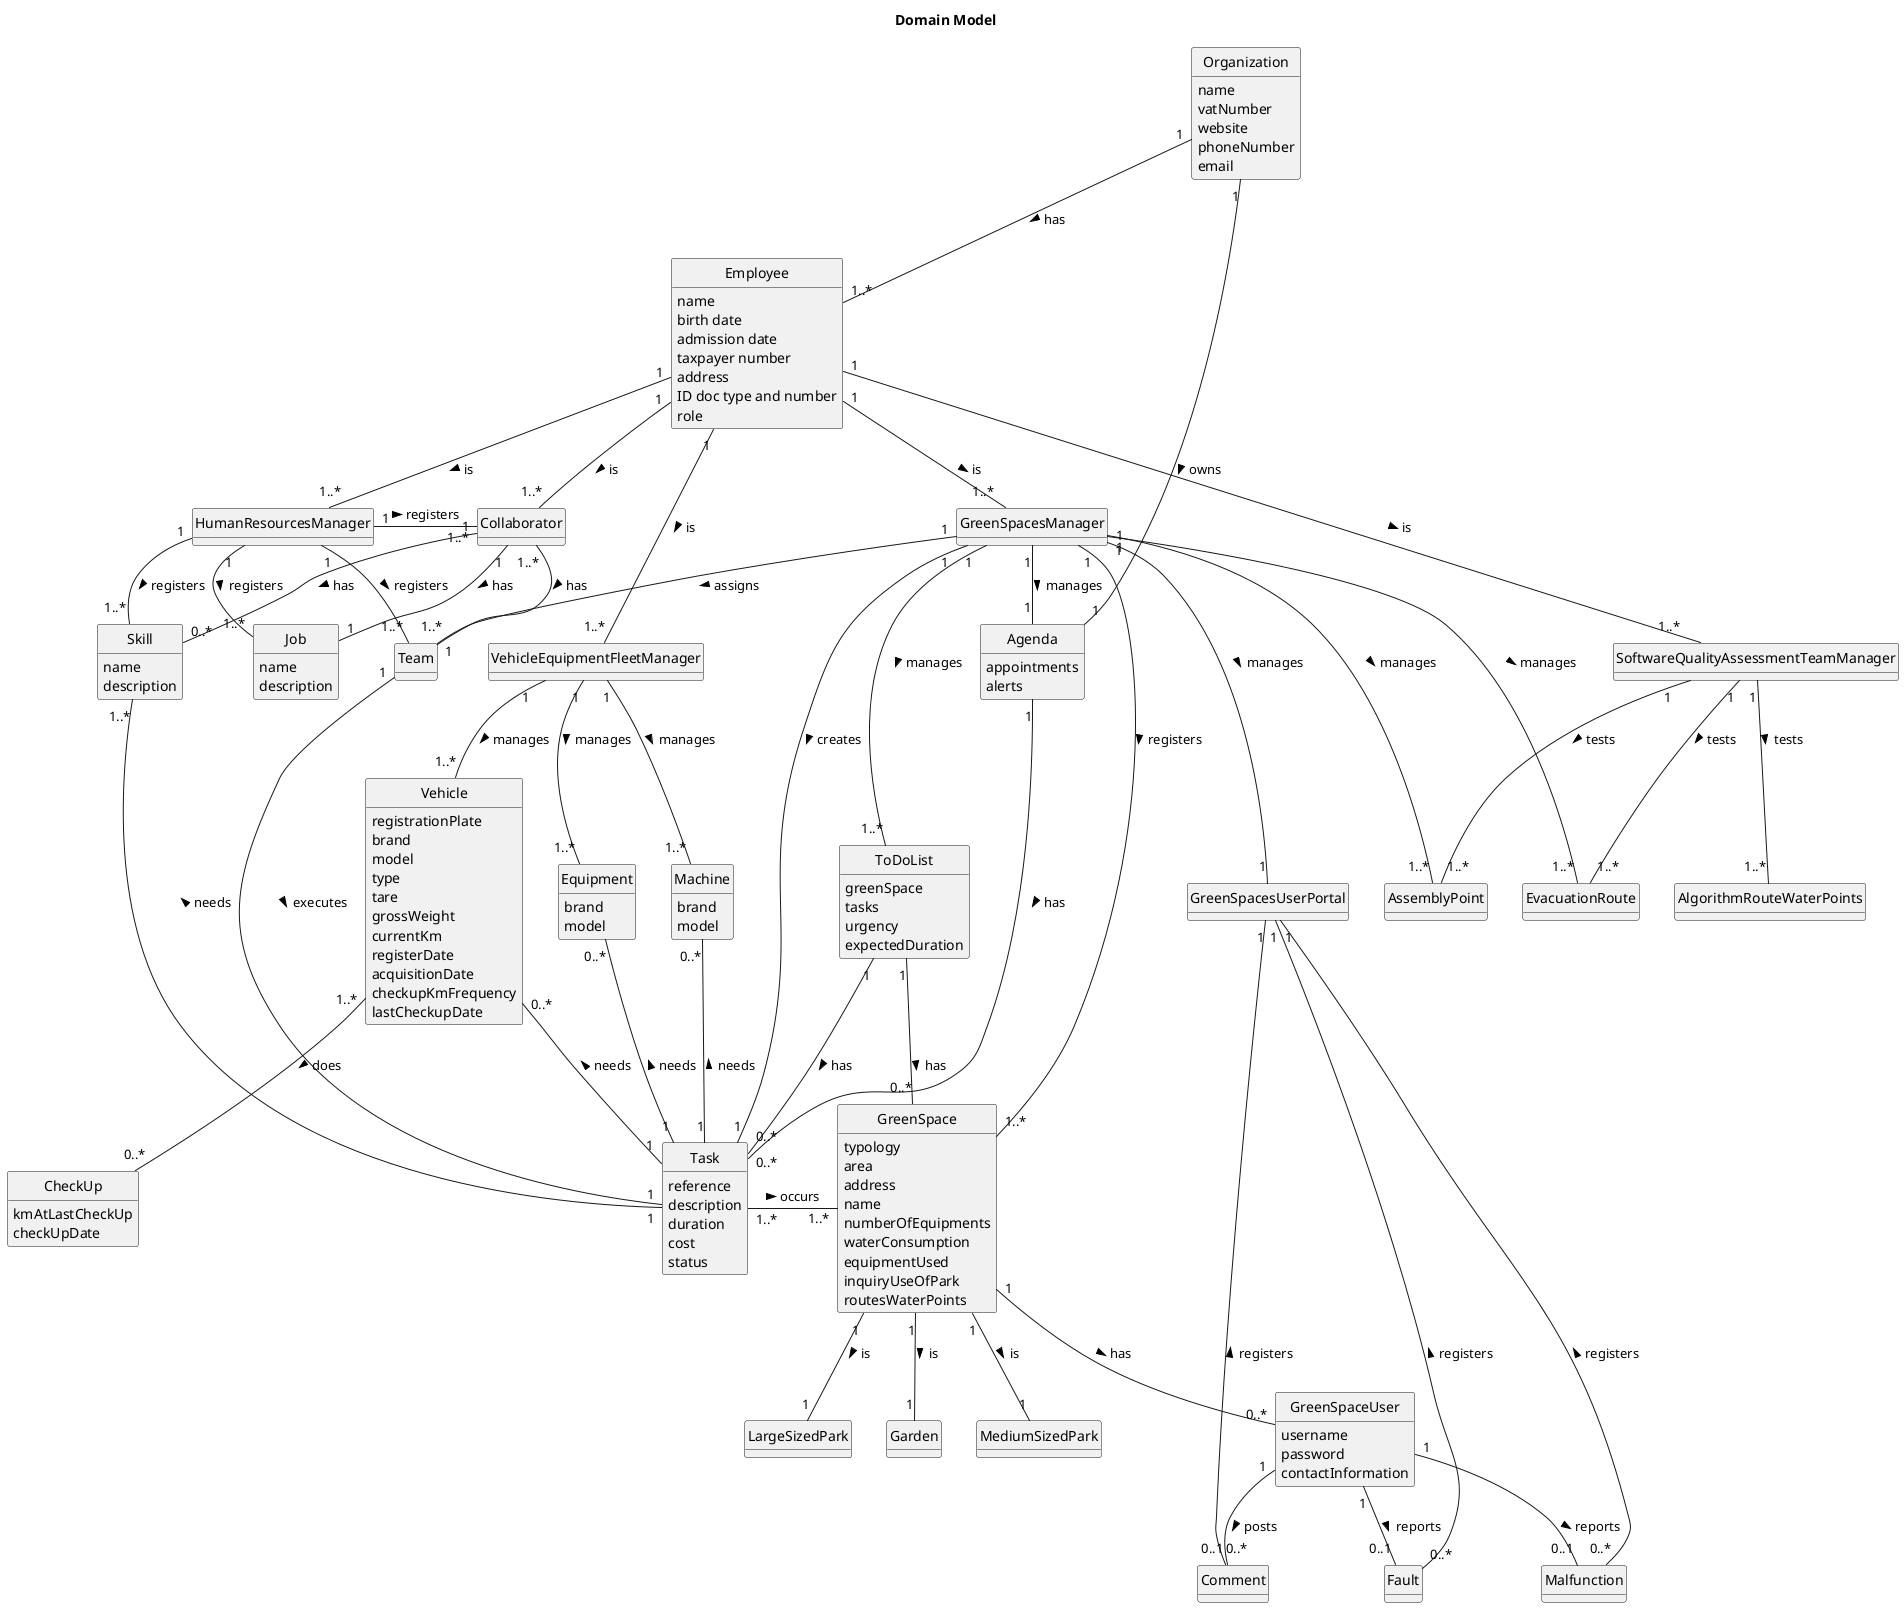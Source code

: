 @startuml
skinparam monochrome true
skinparam packageStyle rectangle
skinparam shadowing false
skinparam classAttributeIconSize 0
'skinparam linetype ortho
'left to right direction
hide circle
hide methods

title Domain Model

class Organization {
    name
    vatNumber
    website
    phoneNumber
    email
}
class Employee {
    name
    birth date
    contact (email/phone)
    admission date
    taxpayer number
    address
    ID doc type and number
    role
}
class Agenda {
    appointments
    alerts
}
class ToDoList{
    greenSpace
    tasks
    urgency
    expectedDuration
}
class Task {
    reference
    description
    duration
    cost
    status
}
class GreenSpace {
    typology
    area
    address
    name
    numberOfEquipments
    waterConsumption
    equipmentUsed
    inquiryUseOfPark
    routesWaterPoints
}
class GreenSpaceUser {
    username
    password
    contactInformation
}
class HumanResourcesManager{
}
class VehicleEquipmentFleetManager{
}
class GreenSpacesManager{

}
class SoftwareQualityAssessmentTeamManager{

}
class Collaborator{
}
class Team{
}
class Job{
    name
    description
}
class Skill{
    name
    description
}
class Vehicle{
    registrationPlate
    brand
    model
    type
    tare
    grossWeight
    currentKm
    registerDate
    acquisitionDate
    checkupKmFrequency
    lastCheckupDate
}

class CheckUp{
    kmAtLastCheckUp
    checkUpDate
}

class Equipment{
    brand
    model

}
class Machine{
    brand
    model
}
class GreenSpacesUserPortal{
}
class Comment{
}
class Fault{
}
class Malfunction{
}
class Garden{
}
class MediumSizedPark{
}
class LargeSizedPark{
}

Organization "1" -- "1" Agenda : owns >
Organization "1" -- "1..*" Employee : has >
Employee "1" -- "1..*" HumanResourcesManager : is >
Employee "1" -- "1..*" VehicleEquipmentFleetManager : is >
Employee "1" -- "1..*" GreenSpacesManager : is >
Employee "1" -- "1..*" SoftwareQualityAssessmentTeamManager : is >
Employee "1" -- "1..*" Collaborator : is >
Task "1..*" - "1..*" GreenSpace: occurs >
GreenSpace -[hidden]-> Task
HumanResourcesManager "1" -- "1..*" Team : registers >
HumanResourcesManager "1" - "1..*" Collaborator : registers >
HumanResourcesManager "1" -- "1..*" Job : registers >
HumanResourcesManager "1" -- "1..*" Skill : registers >
VehicleEquipmentFleetManager "1" -- "1..*" Vehicle : manages >
VehicleEquipmentFleetManager "1" -- "1..*" Equipment : manages >
VehicleEquipmentFleetManager "1" -- "1..*" Machine : manages >
GreenSpacesManager "1" -- "1..*" GreenSpace : registers >
GreenSpacesManager "1" --- "1" Task : creates >
GreenSpacesManager "1" --- "1" GreenSpacesUserPortal : manages >
GreenSpacesManager "1" --- "1..*" AssemblyPoint : manages >
GreenSpacesManager "1" --- "1..*" EvacuationRoute : manages >
GreenSpacesManager "1" --- "1..*" ToDoList : manages >
Collaborator "1" -- "1" Job : has >
Collaborator "1" -- "0..*" Skill : has >
Collaborator "1..*" -- "1" Team : has >
Skill "1..*" -- "1" Task : needs <
SoftwareQualityAssessmentTeamManager "1" -- "1..*" AlgorithmRouteWaterPoints : tests >
SoftwareQualityAssessmentTeamManager "1" -- "1..*" EvacuationRoute : tests >
SoftwareQualityAssessmentTeamManager "1" -- "1..*" AssemblyPoint : tests >
GreenSpacesUserPortal "1" --- "0..*" Comment : registers <
GreenSpacesUserPortal "1" --- "0..*" Fault : registers <
GreenSpacesUserPortal "1" ---- "0..*" Malfunction : registers <
GreenSpaceUser "1" -- "0..1" Comment : posts >
Comment -[hidden]-> GreenSpaceUser
GreenSpaceUser "1" -- "0..1" Fault : reports >
Fault -[hidden]-> GreenSpaceUser
GreenSpaceUser "1" -- "0..1" Malfunction : reports >
Malfunction -[hidden]> GreenSpaceUser
Agenda "1" -- "0..*" Task : has >
Team "1" -- "1" Task : executes >
GreenSpace "1" -- "0..*" GreenSpaceUser : has >
Vehicle "0..*" -- "1" Task : needs <
Machine "0..*" -- "1" Task : needs <
Equipment "0..*" -- "1" Task : needs <
GreenSpace "1" -- "1" MediumSizedPark : is >
GreenSpace "1" -- "1" Garden : is >
GreenSpace "1" -- "1" LargeSizedPark : is >
Vehicle "1..*" -- "0..*" CheckUp : does >
GreenSpacesManager "1" -- "1" Agenda : manages >
GreenSpacesManager "1" -- "1..*" Team : assigns >
ToDoList "1" -- "0..*" Task : has >
ToDoList "1" -- "0..*" GreenSpace : has >
@enduml